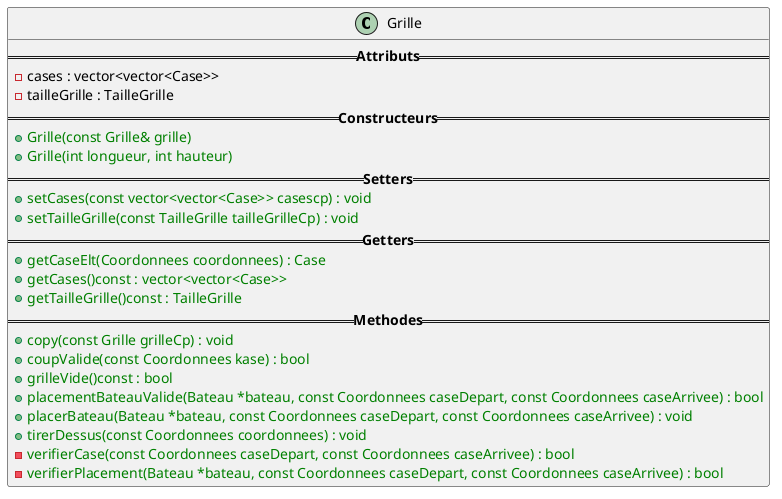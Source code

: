 @startuml
class Grille{
    ==<b>Attributs</b>==
        -cases : vector<vector<Case>>
        -tailleGrille : TailleGrille
    ==<b>Constructeurs</b>==
        +<color:green>Grille(const Grille& grille)</color>
        +<color:green>Grille(int longueur, int hauteur)</color>
    ==<b>Setters</b>==
        +<color:green>setCases(const vector<vector<Case>> casescp) : void</color>
        +<color:green>setTailleGrille(const TailleGrille tailleGrilleCp) : void</color>
    ==<b>Getters</b>==
        +<color:green>getCaseElt(Coordonnees coordonnees) : Case</color>
        +<color:green>getCases()const : vector<vector<Case>></color>
        +<color:green>getTailleGrille()const : TailleGrille</color>
    ==<b>Methodes</b>==
        +<color:green>copy(const Grille grilleCp) : void</color>
        +<color:green>coupValide(const Coordonnees kase) : bool</color>
        +<color:green>grilleVide()const : bool</color>
        +<color:green>placementBateauValide(Bateau *bateau, const Coordonnees caseDepart, const Coordonnees caseArrivee) : bool</color>
        +<color:green>placerBateau(Bateau *bateau, const Coordonnees caseDepart, const Coordonnees caseArrivee) : void</color>
        +<color:green>tirerDessus(const Coordonnees coordonnees) : void</color>
        -<color:green>verifierCase(const Coordonnees caseDepart, const Coordonnees caseArrivee) : bool</color>
        -<color:green>verifierPlacement(Bateau *bateau, const Coordonnees caseDepart, const Coordonnees caseArrivee) : bool</color>
}
@enduml
'61ab442b3225b2dbdcee68728c4ee336  src/Grille.hpp
'667960ecdd0d7de687d04462ea8bb2c4  src/Grille.cpp
